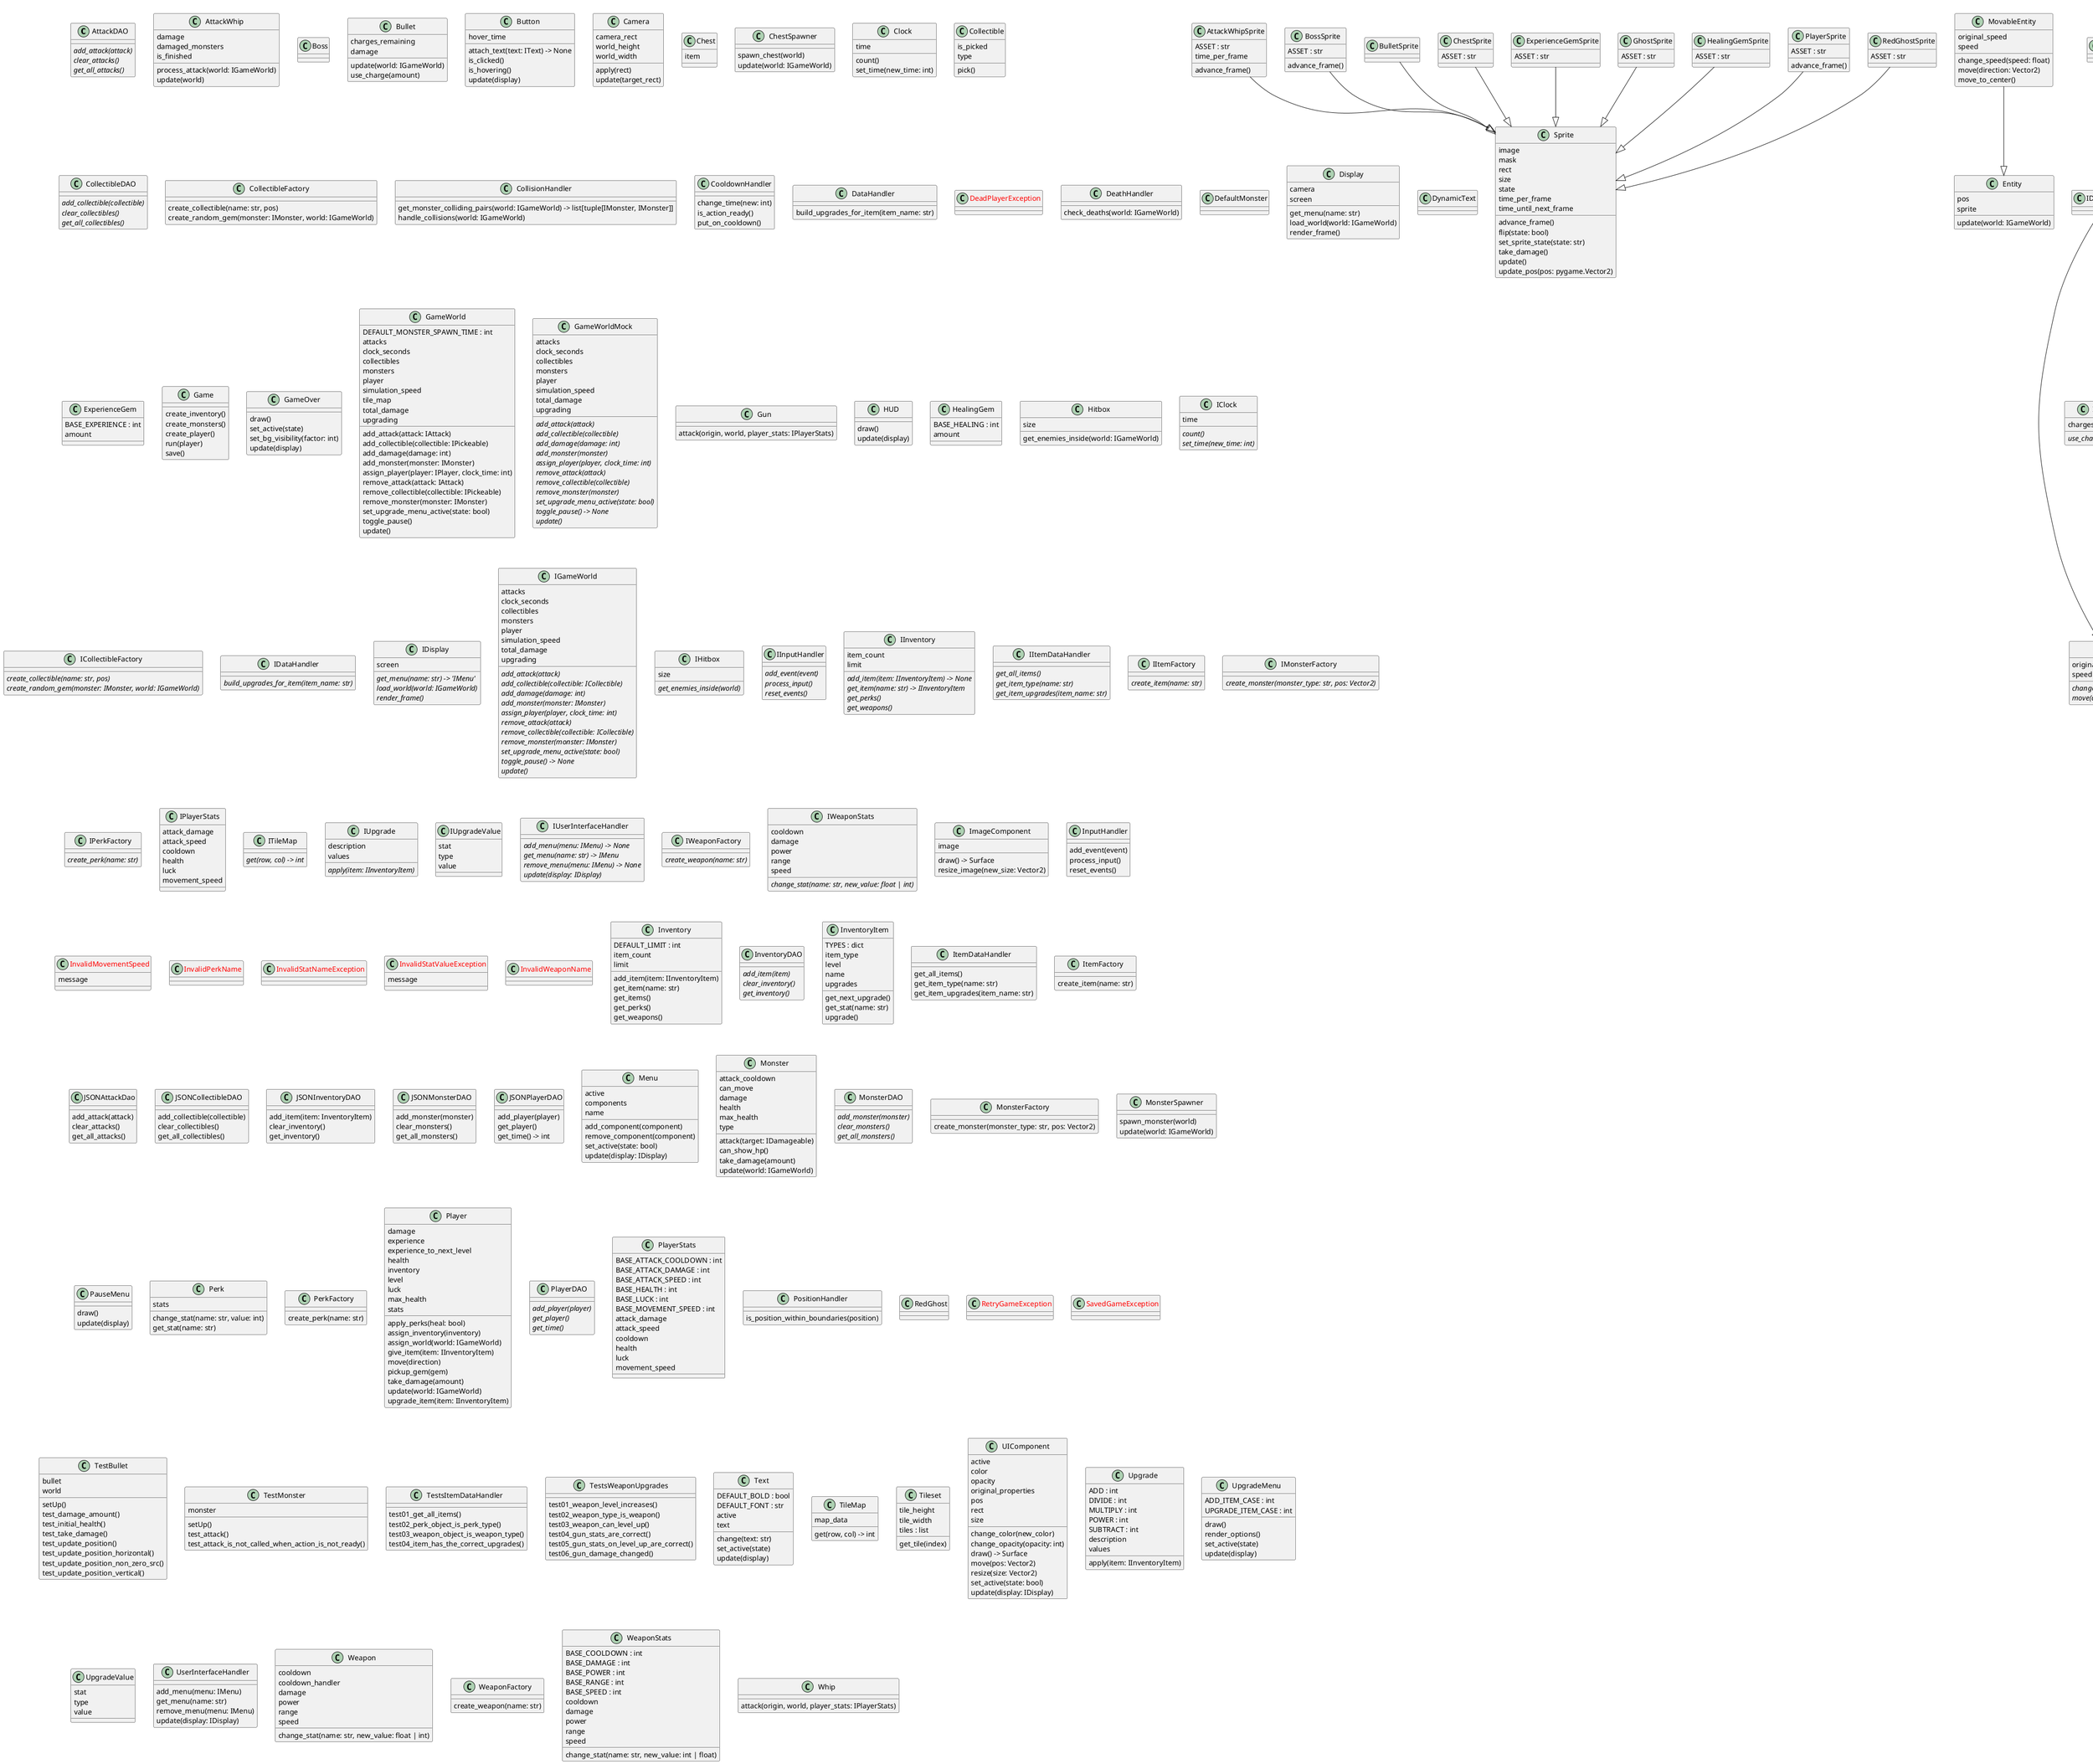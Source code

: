 @startuml classes_VampireSurvivors
set namespaceSeparator none
class "AttackDAO" as VampireSurvivors.persistance.interfaces.AttackDAO {
  {abstract}add_attack(attack)
  {abstract}clear_attacks()
  {abstract}get_all_attacks()
}
class "AttackWhip" as VampireSurvivors.business.weapons.attack_whip.AttackWhip {
  damage
  damaged_monsters
  is_finished
  process_attack(world: IGameWorld)
  update(world)
}
class "AttackWhipSprite" as VampireSurvivors.presentation.sprite.AttackWhipSprite {
  ASSET : str
  time_per_frame
  advance_frame()
}
class "Boss" as VampireSurvivors.business.entities.monsters.boss.Boss {
}
class "BossSprite" as VampireSurvivors.presentation.sprite.BossSprite {
  ASSET : str
  advance_frame()
}
class "Bullet" as VampireSurvivors.business.entities.bullet.Bullet {
  charges_remaining
  damage
  update(world: IGameWorld)
  use_charge(amount)
}
class "BulletSprite" as VampireSurvivors.presentation.sprite.BulletSprite {
}
class "Button" as VampireSurvivors.presentation.userinterface.button.Button {
  hover_time
  attach_text(text: IText) -> None
  is_clicked()
  is_hovering()
  update(display)
}
class "Camera" as VampireSurvivors.presentation.camera.Camera {
  camera_rect
  world_height
  world_width
  apply(rect)
  update(target_rect)
}
class "Chest" as VampireSurvivors.business.entities.collectibles.chest.Chest {
  item
}
class "ChestSpawner" as VampireSurvivors.business.world.chest_spawner.ChestSpawner {
  spawn_chest(world)
  update(world: IGameWorld)
}
class "ChestSprite" as VampireSurvivors.presentation.sprite.ChestSprite {
  ASSET : str
}
class "Clock" as VampireSurvivors.business.world.clock.Clock {
  time
  count()
  set_time(new_time: int)
}
class "Collectible" as VampireSurvivors.business.entities.collectibles.collectible.Collectible {
  is_picked
  type
  pick()
}
class "CollectibleDAO" as VampireSurvivors.persistance.interfaces.CollectibleDAO {
  {abstract}add_collectible(collectible)
  {abstract}clear_collectibles()
  {abstract}get_all_collectibles()
}
class "CollectibleFactory" as VampireSurvivors.business.world.collectible_factory.CollectibleFactory {
  create_collectible(name: str, pos)
  create_random_gem(monster: IMonster, world: IGameWorld)
}
class "CollisionHandler" as VampireSurvivors.business.handlers.collision_handler.CollisionHandler {
  get_monster_colliding_pairs(world: IGameWorld) -> list[tuple[IMonster, IMonster]]
  handle_collisions(world: IGameWorld)
}
class "CooldownHandler" as VampireSurvivors.business.handlers.cooldown_handler.CooldownHandler {
  change_time(new: int)
  is_action_ready()
  put_on_cooldown()
}
class "DataHandler" as VampireSurvivors.business.handlers.data_handler.DataHandler {
  build_upgrades_for_item(item_name: str)
}
class "<color:red>DeadPlayerException</color>" as VampireSurvivors.business.exceptions.DeadPlayerException {
}
class "DeathHandler" as VampireSurvivors.business.handlers.death_handler.DeathHandler {
  check_deaths(world: IGameWorld)
}
class "DefaultMonster" as VampireSurvivors.business.entities.monsters.default_monster.DefaultMonster {
}
class "Display" as VampireSurvivors.presentation.display.Display {
  camera
  screen
  get_menu(name: str)
  load_world(world: IGameWorld)
  render_frame()
}
class "DynamicText" as VampireSurvivors.presentation.userinterface.dynamic_text.DynamicText {
}
class "Entity" as VampireSurvivors.business.entities.entity.Entity {
  pos
  sprite
  update(world: IGameWorld)
}
class "ExperienceGem" as VampireSurvivors.business.entities.collectibles.experience_gem.ExperienceGem {
  BASE_EXPERIENCE : int
  amount
}
class "ExperienceGemSprite" as VampireSurvivors.presentation.sprite.ExperienceGemSprite {
  ASSET : str
}
class "Game" as VampireSurvivors.game.Game {
  create_inventory()
  create_monsters()
  create_player()
  run(player)
  save()
}
class "GameOver" as VampireSurvivors.presentation.menus.game_over.GameOver {
  draw()
  set_active(state)
  set_bg_visibility(factor: int)
  update(display)
}
class "GameWorld" as VampireSurvivors.business.world.game_world.GameWorld {
  DEFAULT_MONSTER_SPAWN_TIME : int
  attacks
  clock_seconds
  collectibles
  monsters
  player
  simulation_speed
  tile_map
  total_damage
  upgrading
  add_attack(attack: IAttack)
  add_collectible(collectible: IPickeable)
  add_damage(damage: int)
  add_monster(monster: IMonster)
  assign_player(player: IPlayer, clock_time: int)
  remove_attack(attack: IAttack)
  remove_collectible(collectible: IPickeable)
  remove_monster(monster: IMonster)
  set_upgrade_menu_active(state: bool)
  toggle_pause()
  update()
}
class "GameWorldMock" as VampireSurvivors.tests.world_mock.GameWorldMock {
  attacks
  clock_seconds
  collectibles
  monsters
  player
  simulation_speed
  total_damage
  upgrading
  {abstract}add_attack(attack)
  {abstract}add_collectible(collectible)
  {abstract}add_damage(damage: int)
  {abstract}add_monster(monster)
  {abstract}assign_player(player, clock_time: int)
  {abstract}remove_attack(attack)
  {abstract}remove_collectible(collectible)
  {abstract}remove_monster(monster)
  {abstract}set_upgrade_menu_active(state: bool)
  {abstract}toggle_pause() -> None
  {abstract}update()
}
class "GhostSprite" as VampireSurvivors.presentation.sprite.GhostSprite {
  ASSET : str
}
class "Gun" as VampireSurvivors.business.weapons.gun.Gun {
  attack(origin, world, player_stats: IPlayerStats)
}
class "HUD" as VampireSurvivors.presentation.menus.hud.HUD {
  draw()
  update(display)
}
class "HealingGem" as VampireSurvivors.business.entities.collectibles.healing_gem.HealingGem {
  BASE_HEALING : int
  amount
}
class "HealingGemSprite" as VampireSurvivors.presentation.sprite.HealingGemSprite {
  ASSET : str
}
class "Hitbox" as VampireSurvivors.business.weapons.hitbox.Hitbox {
  size
  get_enemies_inside(world: IGameWorld)
}
class "IAttack" as VampireSurvivors.business.entities.interfaces.IAttack {
}
class "IBullet" as VampireSurvivors.business.entities.interfaces.IBullet {
}
class "IButton" as VampireSurvivors.presentation.interfaces.IButton {
  hover_time
  {abstract}attach_text(text: IText)
  {abstract}is_hovering() -> bool
}
class "ICanDealDamage" as VampireSurvivors.business.entities.interfaces.ICanDealDamage {
  damage
}
class "ICanMove" as VampireSurvivors.business.entities.interfaces.ICanMove {
  original_speed
  speed
  {abstract}change_speed(speed: int)
  {abstract}move(direction: tuple[int, int])
}
class "IChest" as VampireSurvivors.business.entities.interfaces.IChest {
  item
}
class "IChestSpawner" as VampireSurvivors.business.world.interfaces.IChestSpawner {
  {abstract}spawn_chest(world: IGameWorld)
}
class "IClickable" as VampireSurvivors.presentation.interfaces.IClickable {
  {abstract}is_clicked()
}
class "IClock" as VampireSurvivors.business.world.interfaces.IClock {
  time
  {abstract}count()
  {abstract}set_time(new_time: int)
}
class "ICollectible" as VampireSurvivors.business.entities.interfaces.ICollectible {
  type
}
class "ICollectibleFactory" as VampireSurvivors.business.world.interfaces.ICollectibleFactory {
  {abstract}create_collectible(name: str, pos)
  {abstract}create_random_gem(monster: IMonster, world: IGameWorld)
}
class "IComponentHolder" as VampireSurvivors.presentation.interfaces.IComponentHolder {
  components
  {abstract}add_component(component: 'IUIComponent') -> None
  {abstract}remove_component(component: 'IUIComponent') -> None
  {abstract}update(display: 'IDisplay') -> None
}
class "IDamageable" as VampireSurvivors.business.entities.interfaces.IDamageable {
  health
  max_health
  {abstract}take_damage(amount: int)
}
class "IDataHandler" as VampireSurvivors.business.handlers.interfaces.IDataHandler {
  {abstract}build_upgrades_for_item(item_name: str)
}
class "IDisplay" as VampireSurvivors.presentation.interfaces.IDisplay {
  screen
  {abstract}get_menu(name: str) -> 'IMenu'
  {abstract}load_world(world: IGameWorld)
  {abstract}render_frame()
}
class "IDistanceAttack" as VampireSurvivors.business.entities.interfaces.IDistanceAttack {
}
class "IDynamicText" as VampireSurvivors.presentation.interfaces.IDynamicText {
}
class "IDynamicUIComponent" as VampireSurvivors.presentation.interfaces.IDynamicUIComponent {
  opacity
  pos
  size
  {abstract}change_opacity(opacity)
  {abstract}move(pos)
  {abstract}resize(size)
}
class "IExperienceGem" as VampireSurvivors.business.entities.interfaces.IExperienceGem {
  amount
}
class "IGameWorld" as VampireSurvivors.business.world.interfaces.IGameWorld {
  attacks
  clock_seconds
  collectibles
  monsters
  player
  simulation_speed
  total_damage
  upgrading
  {abstract}add_attack(attack)
  {abstract}add_collectible(collectible: ICollectible)
  {abstract}add_damage(damage: int)
  {abstract}add_monster(monster: IMonster)
  {abstract}assign_player(player, clock_time: int)
  {abstract}remove_attack(attack)
  {abstract}remove_collectible(collectible: ICollectible)
  {abstract}remove_monster(monster: IMonster)
  {abstract}set_upgrade_menu_active(state: bool)
  {abstract}toggle_pause() -> None
  {abstract}update()
}
class "IHasCharges" as VampireSurvivors.business.entities.interfaces.IHasCharges {
  charges_remaining
  {abstract}use_charge(amount: int)
}
class "IHasHitbox" as VampireSurvivors.business.entities.interfaces.IHasHitbox {
}
class "IHasPosition" as VampireSurvivors.business.entities.interfaces.IHasPosition {
  pos
}
class "IHasSprite" as VampireSurvivors.business.entities.interfaces.IHasSprite {
  sprite
}
class "IHealingGem" as VampireSurvivors.business.entities.interfaces.IHealingGem {
  amount
}
class "IHitbox" as VampireSurvivors.business.entities.interfaces.IHitbox {
  size
  {abstract}get_enemies_inside(world)
}
class "IImageComponent" as VampireSurvivors.presentation.interfaces.IImageComponent {
  image
  {abstract}resize_image(new_size)
}
class "IInputHandler" as VampireSurvivors.presentation.interfaces.IInputHandler {
  {abstract}add_event(event)
  {abstract}process_input()
  {abstract}reset_events()
}
class "IInventory" as VampireSurvivors.business.progression.interfaces.IInventory {
  item_count
  limit
  {abstract}add_item(item: IInventoryItem) -> None
  {abstract}get_item(name: str) -> IInventoryItem
  {abstract}get_perks()
  {abstract}get_weapons()
}
class "IInventoryItem" as VampireSurvivors.business.progression.interfaces.IInventoryItem {
  item_type
  name
  {abstract}get_stat(name: str)
}
class "IItemDataHandler" as VampireSurvivors.persistance.interfaces.IItemDataHandler {
  {abstract}get_all_items()
  {abstract}get_item_type(name: str)
  {abstract}get_item_upgrades(item_name: str)
}
class "IItemFactory" as VampireSurvivors.business.progression.interfaces.IItemFactory {
  {abstract}create_item(name: str)
}
class "IMeleeAttack" as VampireSurvivors.business.entities.interfaces.IMeleeAttack {
  damaged_monsters
  is_finished
  {abstract}process_attack(world)
}
class "IMenu" as VampireSurvivors.presentation.interfaces.IMenu {
  active
  name
  {abstract}draw()
  {abstract}set_active(state: bool) -> None
}
class "IMonster" as VampireSurvivors.business.entities.interfaces.IMonster {
  attack_cooldown
  can_move
  type
  {abstract}can_show_hp() -> bool
}
class "IMonsterFactory" as VampireSurvivors.business.entities.interfaces.IMonsterFactory {
  {abstract}create_monster(monster_type: str, pos: Vector2)
}
class "IMonsterSpawner" as VampireSurvivors.business.world.interfaces.IMonsterSpawner {
  {abstract}spawn_monster(world: IGameWorld)
}
class "IPerkFactory" as VampireSurvivors.business.progression.interfaces.IPerkFactory {
  {abstract}create_perk(name: str)
}
class "IPickeable" as VampireSurvivors.business.entities.interfaces.IPickeable {
  is_picked
  {abstract}pick() -> None
}
class "IPlayer" as VampireSurvivors.business.entities.interfaces.IPlayer {
  experience
  experience_to_next_level
  inventory
  level
  luck
  max_health
  stats
  {abstract}apply_perks(heal: bool)
  {abstract}assign_inventory(inventory)
  {abstract}assign_world(world)
  {abstract}give_item(item)
  {abstract}pickup_gem(gem: IExperienceGem)
  {abstract}upgrade_item(item)
}
class "IPlayerStats" as VampireSurvivors.business.progression.interfaces.IPlayerStats {
  attack_damage
  attack_speed
  cooldown
  health
  luck
  movement_speed
}
class "IRootComponent" as VampireSurvivors.presentation.interfaces.IRootComponent {
  active
  {abstract}set_active(state: bool)
  {abstract}update(display: 'IDisplay')
}
class "IText" as VampireSurvivors.presentation.interfaces.IText {
  text
  {abstract}change(text: str) -> None
}
class "ITileMap" as VampireSurvivors.business.world.interfaces.ITileMap {
  {abstract}get(row, col) -> int
}
class "IUIComponent" as VampireSurvivors.presentation.interfaces.IUIComponent {
  color
  original_properties
  rect
  {abstract}change_color(new_color: tuple[int, int, int])
  {abstract}draw()
}
class "IUpdatable" as VampireSurvivors.business.entities.interfaces.IUpdatable {
  {abstract}update(world)
}
class "IUpdatable" as VampireSurvivors.business.world.interfaces.IUpdatable {
  {abstract}update(world: IGameWorld)
}
class "IUpgrade" as VampireSurvivors.business.progression.interfaces.IUpgrade {
  description
  values
  {abstract}apply(item: IInventoryItem)
}
class "IUpgradePerk" as VampireSurvivors.business.progression.interfaces.IUpgradePerk {
  {abstract}change_stat(name: str, value: int)
}
class "IUpgradeValue" as VampireSurvivors.business.progression.interfaces.IUpgradeValue {
  stat
  type
  value
}
class "IUpgradeable" as VampireSurvivors.business.progression.interfaces.IUpgradeable {
  level
  upgrades
  {abstract}upgrade()
}
class "IUserInterfaceHandler" as VampireSurvivors.presentation.interfaces.IUserInterfaceHandler {
  {abstract}add_menu(menu: IMenu) -> None
  {abstract}get_menu(name: str) -> IMenu
  {abstract}remove_menu(menu: IMenu) -> None
  {abstract}update(display: IDisplay)
}
class "IWeapon" as VampireSurvivors.business.progression.interfaces.IWeapon {
  cooldown
  damage
  power
  range
  speed
  {abstract}attack(origin, world, player_stats)
  {abstract}change_stat(name: str, new_value: float | int)
}
class "IWeaponFactory" as VampireSurvivors.business.weapons.interfaces.IWeaponFactory {
  {abstract}create_weapon(name: str)
}
class "IWeaponStats" as VampireSurvivors.business.weapons.interfaces.IWeaponStats {
  cooldown
  damage
  power
  range
  speed
  {abstract}change_stat(name: str, new_value: float | int)
}
class "ImageComponent" as VampireSurvivors.presentation.userinterface.image_component.ImageComponent {
  image
  draw() -> Surface
  resize_image(new_size: Vector2)
}
class "InputHandler" as VampireSurvivors.presentation.input_handler.InputHandler {
  add_event(event)
  process_input()
  reset_events()
}
class "<color:red>InvalidMovementSpeed</color>" as VampireSurvivors.business.exceptions.InvalidMovementSpeed {
  message
}
class "<color:red>InvalidPerkName</color>" as VampireSurvivors.business.exceptions.InvalidPerkName {
}
class "<color:red>InvalidStatNameException</color>" as VampireSurvivors.business.exceptions.InvalidStatNameException {
}
class "<color:red>InvalidStatValueException</color>" as VampireSurvivors.business.exceptions.InvalidStatValueException {
  message
}
class "<color:red>InvalidWeaponName</color>" as VampireSurvivors.business.exceptions.InvalidWeaponName {
}
class "Inventory" as VampireSurvivors.business.progression.inventory.Inventory {
  DEFAULT_LIMIT : int
  item_count
  limit
  add_item(item: IInventoryItem)
  get_item(name: str)
  get_items()
  get_perks()
  get_weapons()
}
class "InventoryDAO" as VampireSurvivors.persistance.interfaces.InventoryDAO {
  {abstract}add_item(item)
  {abstract}clear_inventory()
  {abstract}get_inventory()
}
class "InventoryItem" as VampireSurvivors.business.progression.item.InventoryItem {
  TYPES : dict
  item_type
  level
  name
  upgrades
  get_next_upgrade()
  get_stat(name: str)
  upgrade()
}
class "ItemDataHandler" as VampireSurvivors.business.handlers.item_data_handler.ItemDataHandler {
  get_all_items()
  get_item_type(name: str)
  get_item_upgrades(item_name: str)
}
class "ItemFactory" as VampireSurvivors.business.progression.item_factory.ItemFactory {
  create_item(name: str)
}
class "JSONAttackDao" as VampireSurvivors.persistance.dao.json_attacks.JSONAttackDao {
  add_attack(attack)
  clear_attacks()
  get_all_attacks()
}
class "JSONCollectibleDAO" as VampireSurvivors.persistance.dao.json_collectibles.JSONCollectibleDAO {
  add_collectible(collectible)
  clear_collectibles()
  get_all_collectibles()
}
class "JSONInventoryDAO" as VampireSurvivors.persistance.dao.json_inventory.JSONInventoryDAO {
  add_item(item: InventoryItem)
  clear_inventory()
  get_inventory()
}
class "JSONMonsterDAO" as VampireSurvivors.persistance.dao.json_monster.JSONMonsterDAO {
  add_monster(monster)
  clear_monsters()
  get_all_monsters()
}
class "JSONPlayerDAO" as VampireSurvivors.persistance.dao.json_player.JSONPlayerDAO {
  add_player(player)
  get_player()
  get_time() -> int
}
class "Menu" as VampireSurvivors.presentation.menus.menu.Menu {
  active
  components
  name
  add_component(component)
  remove_component(component)
  set_active(state: bool)
  update(display: IDisplay)
}
class "Monster" as VampireSurvivors.business.entities.monsters.monster.Monster {
  attack_cooldown
  can_move
  damage
  health
  max_health
  type
  attack(target: IDamageable)
  can_show_hp()
  take_damage(amount)
  update(world: IGameWorld)
}
class "MonsterDAO" as VampireSurvivors.persistance.interfaces.MonsterDAO {
  {abstract}add_monster(monster)
  {abstract}clear_monsters()
  {abstract}get_all_monsters()
}
class "MonsterFactory" as VampireSurvivors.business.entities.monster_factory.MonsterFactory {
  create_monster(monster_type: str, pos: Vector2)
}
class "MonsterSpawner" as VampireSurvivors.business.world.monster_spawner.MonsterSpawner {
  spawn_monster(world)
  update(world: IGameWorld)
}
class "MovableEntity" as VampireSurvivors.business.entities.entity.MovableEntity {
  original_speed
  speed
  change_speed(speed: float)
  move(direction: Vector2)
  move_to_center()
}
class "PauseMenu" as VampireSurvivors.presentation.menus.pause.PauseMenu {
  draw()
  update(display)
}
class "Perk" as VampireSurvivors.business.progression.perk.Perk {
  stats
  change_stat(name: str, value: int)
  get_stat(name: str)
}
class "PerkFactory" as VampireSurvivors.business.progression.perk_factory.PerkFactory {
  create_perk(name: str)
}
class "Player" as VampireSurvivors.business.entities.player.Player {
  damage
  experience
  experience_to_next_level
  health
  inventory
  level
  luck
  max_health
  stats
  apply_perks(heal: bool)
  assign_inventory(inventory)
  assign_world(world: IGameWorld)
  give_item(item: IInventoryItem)
  move(direction)
  pickup_gem(gem)
  take_damage(amount)
  update(world: IGameWorld)
  upgrade_item(item: IInventoryItem)
}
class "PlayerDAO" as VampireSurvivors.persistance.interfaces.PlayerDAO {
  {abstract}add_player(player)
  {abstract}get_player()
  {abstract}get_time()
}
class "PlayerSprite" as VampireSurvivors.presentation.sprite.PlayerSprite {
  ASSET : str
  advance_frame()
}
class "PlayerStats" as VampireSurvivors.business.progression.player_stats.PlayerStats {
  BASE_ATTACK_COOLDOWN : int
  BASE_ATTACK_DAMAGE : int
  BASE_ATTACK_SPEED : int
  BASE_HEALTH : int
  BASE_LUCK : int
  BASE_MOVEMENT_SPEED : int
  attack_damage
  attack_speed
  cooldown
  health
  luck
  movement_speed
}
class "PositionHandler" as VampireSurvivors.business.handlers.position_handler.PositionHandler {
  is_position_within_boundaries(position)
}
class "RedGhost" as VampireSurvivors.business.entities.monsters.red_ghost.RedGhost {
}
class "RedGhostSprite" as VampireSurvivors.presentation.sprite.RedGhostSprite {
  ASSET : str
}
class "<color:red>RetryGameException</color>" as VampireSurvivors.presentation.exceptions.RetryGameException {
}
class "<color:red>SavedGameException</color>" as VampireSurvivors.presentation.exceptions.SavedGameException {
}
class "Sprite" as VampireSurvivors.presentation.sprite.Sprite {
  image
  mask
  rect
  size
  state
  time_per_frame
  time_until_next_frame
  advance_frame()
  flip(state: bool)
  set_sprite_state(state: str)
  take_damage()
  update()
  update_pos(pos: pygame.Vector2)
}
class "TestBullet" as VampireSurvivors.tests.test_bullet.TestBullet {
  bullet
  world
  setUp()
  test_damage_amount()
  test_initial_health()
  test_take_damage()
  test_update_position()
  test_update_position_horizontal()
  test_update_position_non_zero_src()
  test_update_position_vertical()
}
class "TestMonster" as VampireSurvivors.tests.test_monster.TestMonster {
  monster
  setUp()
  test_attack()
  test_attack_is_not_called_when_action_is_not_ready()
}
class "TestsItemDataHandler" as VampireSurvivors.tests.test_itemdata.TestsItemDataHandler {
  test01_get_all_items()
  test02_perk_object_is_perk_type()
  test03_weapon_object_is_weapon_type()
  test04_item_has_the_correct_upgrades()
}
class "TestsWeaponUpgrades" as VampireSurvivors.tests.test_weaponupgrades.TestsWeaponUpgrades {
  test01_weapon_level_increases()
  test02_weapon_type_is_weapon()
  test03_weapon_can_level_up()
  test04_gun_stats_are_correct()
  test05_gun_stats_on_level_up_are_correct()
  test06_gun_damage_changed()
}
class "Text" as VampireSurvivors.presentation.userinterface.text.Text {
  DEFAULT_BOLD : bool
  DEFAULT_FONT : str
  active
  text
  change(text: str)
  set_active(state)
  update(display)
}
class "TileMap" as VampireSurvivors.business.world.tile_map.TileMap {
  map_data
  get(row, col) -> int
}
class "Tileset" as VampireSurvivors.presentation.tileset.Tileset {
  tile_height
  tile_width
  tiles : list
  get_tile(index)
}
class "UIComponent" as VampireSurvivors.presentation.userinterface.uicomponent.UIComponent {
  active
  color
  opacity
  original_properties
  pos
  rect
  size
  change_color(new_color)
  change_opacity(opacity: int)
  draw() -> Surface
  move(pos: Vector2)
  resize(size: Vector2)
  set_active(state: bool)
  update(display: IDisplay)
}
class "Upgrade" as VampireSurvivors.business.progression.upgrade.Upgrade {
  ADD : int
  DIVIDE : int
  MULTIPLY : int
  POWER : int
  SUBTRACT : int
  description
  values
  apply(item: IInventoryItem)
}
class "UpgradeMenu" as VampireSurvivors.presentation.menus.upgrade_menu.UpgradeMenu {
  ADD_ITEM_CASE : int
  UPGRADE_ITEM_CASE : int
  draw()
  render_options()
  set_active(state)
  update(display)
}
class "UpgradeValue" as VampireSurvivors.business.progression.upgrade.UpgradeValue {
  stat
  type
  value
}
class "UserInterfaceHandler" as VampireSurvivors.presentation.handlers.userinterface_handler.UserInterfaceHandler {
  add_menu(menu: IMenu)
  get_menu(name: str)
  remove_menu(menu: IMenu)
  update(display: IDisplay)
}
class "Weapon" as VampireSurvivors.business.weapons.weapon.Weapon {
  cooldown
  cooldown_handler
  damage
  power
  range
  speed
  change_stat(name: str, new_value: float | int)
}
class "WeaponFactory" as VampireSurvivors.business.weapons.weapon_factory.WeaponFactory {
  create_weapon(name: str)
}
class "WeaponStats" as VampireSurvivors.business.weapons.weapon_stats.WeaponStats {
  BASE_COOLDOWN : int
  BASE_DAMAGE : int
  BASE_POWER : int
  BASE_RANGE : int
  BASE_SPEED : int
  cooldown
  damage
  power
  range
  speed
  change_stat(name: str, new_value: int | float)
}
class "Whip" as VampireSurvivors.business.weapons.whip.Whip {
  attack(origin, world, player_stats: IPlayerStats)
}
VampireSurvivors.business.entities.entity.MovableEntity --|> VampireSurvivors.business.entities.entity.Entity
VampireSurvivors.business.entities.interfaces.IAttack --|> VampireSurvivors.business.entities.interfaces.ICanDealDamage
VampireSurvivors.business.entities.interfaces.IAttack --|> VampireSurvivors.business.entities.interfaces.IUpdatable
VampireSurvivors.business.entities.interfaces.IBullet --|> VampireSurvivors.business.entities.interfaces.IDistanceAttack
VampireSurvivors.business.entities.interfaces.ICanMove --|> VampireSurvivors.business.entities.interfaces.IHasPosition
VampireSurvivors.business.entities.interfaces.IChest --|> VampireSurvivors.business.entities.interfaces.ICollectible
VampireSurvivors.business.entities.interfaces.ICollectible --|> VampireSurvivors.business.entities.interfaces.IHasPosition
VampireSurvivors.business.entities.interfaces.ICollectible --|> VampireSurvivors.business.entities.interfaces.IPickeable
VampireSurvivors.business.entities.interfaces.ICollectible --|> VampireSurvivors.business.entities.interfaces.IUpdatable
VampireSurvivors.business.entities.interfaces.IDistanceAttack --|> VampireSurvivors.business.entities.interfaces.IAttack
VampireSurvivors.business.entities.interfaces.IDistanceAttack --|> VampireSurvivors.business.entities.interfaces.ICanMove
VampireSurvivors.business.entities.interfaces.IDistanceAttack --|> VampireSurvivors.business.entities.interfaces.IHasCharges
VampireSurvivors.business.entities.interfaces.IExperienceGem --|> VampireSurvivors.business.entities.interfaces.ICollectible
VampireSurvivors.business.entities.interfaces.IHasPosition --|> VampireSurvivors.business.entities.interfaces.IHasSprite
VampireSurvivors.business.entities.interfaces.IHealingGem --|> VampireSurvivors.business.entities.interfaces.ICollectible
VampireSurvivors.business.entities.interfaces.IMeleeAttack --|> VampireSurvivors.business.entities.interfaces.IAttack
VampireSurvivors.business.entities.interfaces.IMeleeAttack --|> VampireSurvivors.business.entities.interfaces.IHasHitbox
VampireSurvivors.business.entities.interfaces.IMonster --|> VampireSurvivors.business.entities.interfaces.ICanDealDamage
VampireSurvivors.business.entities.interfaces.IMonster --|> VampireSurvivors.business.entities.interfaces.ICanMove
VampireSurvivors.business.entities.interfaces.IMonster --|> VampireSurvivors.business.entities.interfaces.IDamageable
VampireSurvivors.business.entities.interfaces.IMonster --|> VampireSurvivors.business.entities.interfaces.IUpdatable
VampireSurvivors.business.entities.interfaces.IPlayer --|> VampireSurvivors.business.entities.interfaces.ICanDealDamage
VampireSurvivors.business.entities.interfaces.IPlayer --|> VampireSurvivors.business.entities.interfaces.ICanMove
VampireSurvivors.business.entities.interfaces.IPlayer --|> VampireSurvivors.business.entities.interfaces.IDamageable
VampireSurvivors.business.entities.interfaces.IPlayer --|> VampireSurvivors.business.entities.interfaces.IUpdatable
VampireSurvivors.business.progression.interfaces.IInventoryItem --|> VampireSurvivors.business.progression.interfaces.IUpgradeable
VampireSurvivors.business.progression.interfaces.IUpgradePerk --|> VampireSurvivors.business.progression.interfaces.IInventoryItem
VampireSurvivors.business.progression.interfaces.IWeapon --|> VampireSurvivors.business.progression.interfaces.IInventoryItem
VampireSurvivors.business.world.interfaces.IChestSpawner --|> VampireSurvivors.business.world.interfaces.IUpdatable
VampireSurvivors.business.world.interfaces.IMonsterSpawner --|> VampireSurvivors.business.world.interfaces.IUpdatable
VampireSurvivors.presentation.interfaces.IButton --|> VampireSurvivors.presentation.interfaces.IClickable
VampireSurvivors.presentation.interfaces.IButton --|> VampireSurvivors.presentation.interfaces.IDynamicUIComponent
VampireSurvivors.presentation.interfaces.IDynamicText --|> VampireSurvivors.presentation.interfaces.IDynamicUIComponent
VampireSurvivors.presentation.interfaces.IDynamicUIComponent --|> VampireSurvivors.presentation.interfaces.IUIComponent
VampireSurvivors.presentation.interfaces.IImageComponent --|> VampireSurvivors.presentation.interfaces.IDynamicUIComponent
VampireSurvivors.presentation.interfaces.IMenu --|> VampireSurvivors.presentation.interfaces.IComponentHolder
VampireSurvivors.presentation.interfaces.IText --|> VampireSurvivors.presentation.interfaces.IRootComponent
VampireSurvivors.presentation.interfaces.IUIComponent --|> VampireSurvivors.presentation.interfaces.IRootComponent
VampireSurvivors.presentation.sprite.AttackWhipSprite --|> VampireSurvivors.presentation.sprite.Sprite
VampireSurvivors.presentation.sprite.BossSprite --|> VampireSurvivors.presentation.sprite.Sprite
VampireSurvivors.presentation.sprite.BulletSprite --|> VampireSurvivors.presentation.sprite.Sprite
VampireSurvivors.presentation.sprite.ChestSprite --|> VampireSurvivors.presentation.sprite.Sprite
VampireSurvivors.presentation.sprite.ExperienceGemSprite --|> VampireSurvivors.presentation.sprite.Sprite
VampireSurvivors.presentation.sprite.GhostSprite --|> VampireSurvivors.presentation.sprite.Sprite
VampireSurvivors.presentation.sprite.HealingGemSprite --|> VampireSurvivors.presentation.sprite.Sprite
VampireSurvivors.presentation.sprite.PlayerSprite --|> VampireSurvivors.presentation.sprite.Sprite
VampireSurvivors.presentation.sprite.RedGhostSprite --|> VampireSurvivors.presentation.sprite.Sprite
@enduml
